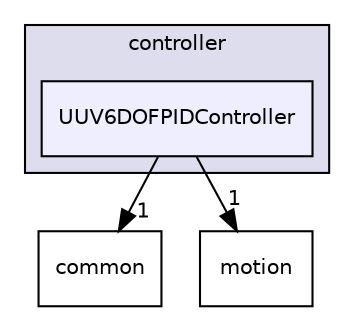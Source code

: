 digraph "/root/scrimmage/scrimmage/include/scrimmage/plugins/controller/UUV6DOFPIDController" {
  compound=true
  node [ fontsize="10", fontname="Helvetica"];
  edge [ labelfontsize="10", labelfontname="Helvetica"];
  subgraph clusterdir_da9620d34cca5c42773312c818662e06 {
    graph [ bgcolor="#ddddee", pencolor="black", label="controller" fontname="Helvetica", fontsize="10", URL="dir_da9620d34cca5c42773312c818662e06.html"]
  dir_075b12881e0db86ff29bc88789775bc3 [shape=box, label="UUV6DOFPIDController", style="filled", fillcolor="#eeeeff", pencolor="black", URL="dir_075b12881e0db86ff29bc88789775bc3.html"];
  }
  dir_edb592701dc45cc21f3d1cc2e72efe9a [shape=box label="common" URL="dir_edb592701dc45cc21f3d1cc2e72efe9a.html"];
  dir_225ac9950e75cf8b57b2a00ffecc8137 [shape=box label="motion" URL="dir_225ac9950e75cf8b57b2a00ffecc8137.html"];
  dir_075b12881e0db86ff29bc88789775bc3->dir_edb592701dc45cc21f3d1cc2e72efe9a [headlabel="1", labeldistance=1.5 headhref="dir_000083_000007.html"];
  dir_075b12881e0db86ff29bc88789775bc3->dir_225ac9950e75cf8b57b2a00ffecc8137 [headlabel="1", labeldistance=1.5 headhref="dir_000083_000012.html"];
}
